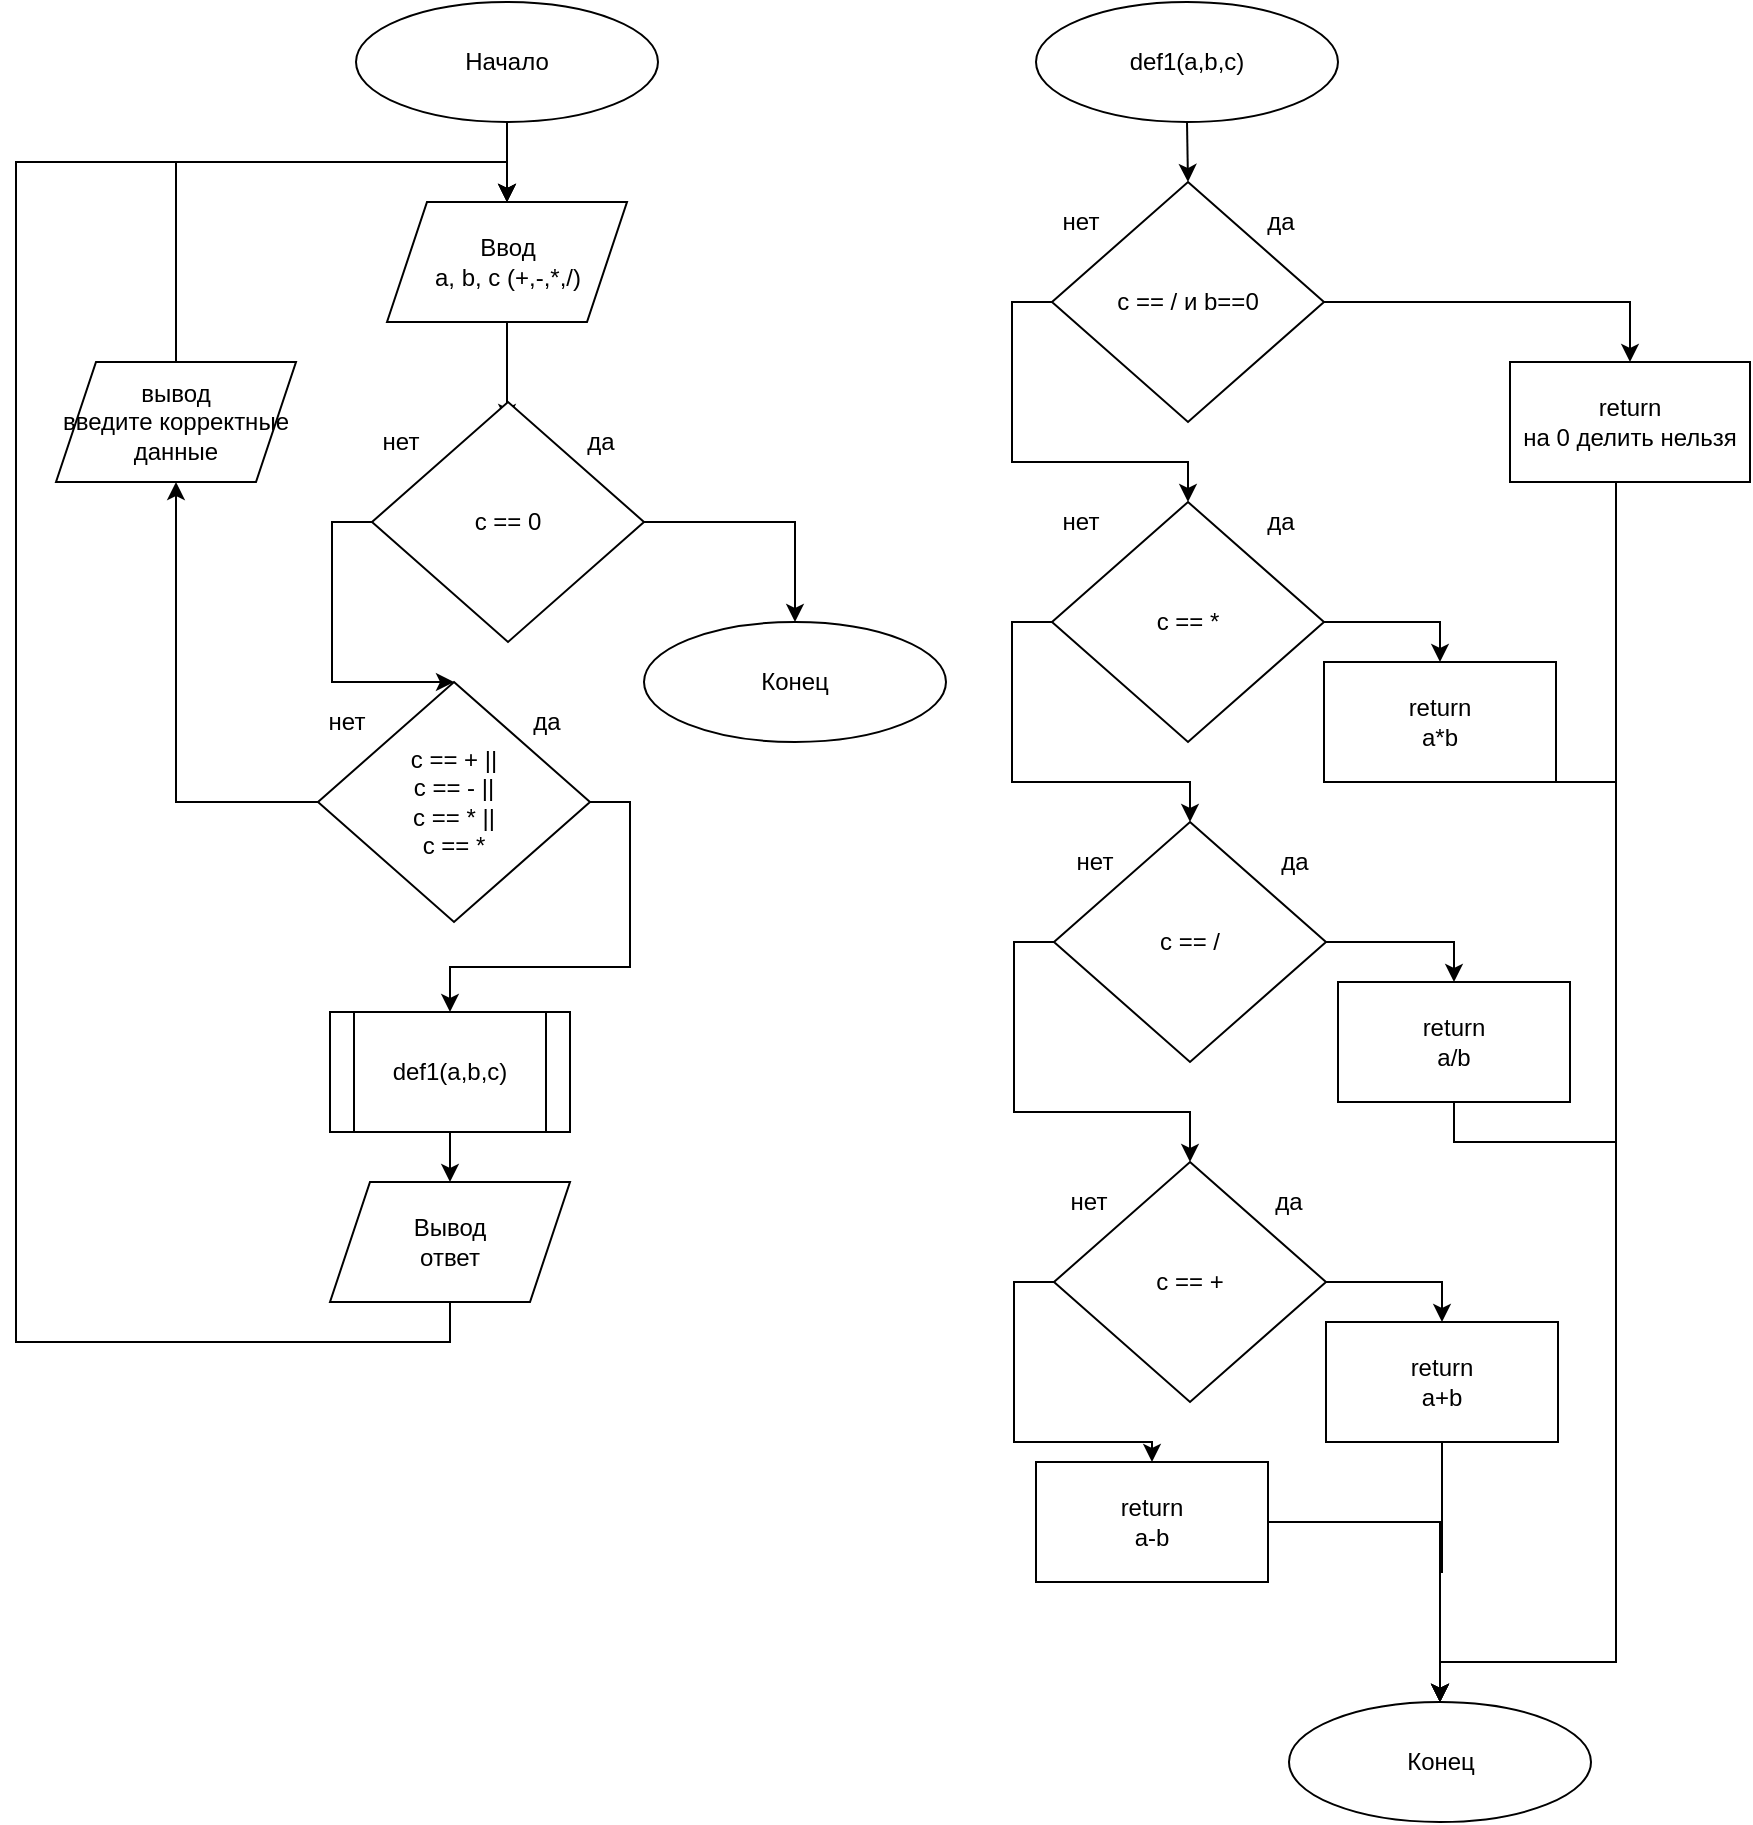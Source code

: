 <mxfile version="14.4.3" type="device" pages="4"><diagram id="Msk-ewKvwJ1M26huw1Bp" name="Страница 1"><mxGraphModel dx="2459" dy="829" grid="1" gridSize="10" guides="1" tooltips="1" connect="1" arrows="1" fold="1" page="1" pageScale="1" pageWidth="827" pageHeight="1169" math="0" shadow="0"><root><mxCell id="0"/><mxCell id="1" parent="0"/><mxCell id="_wd0zFvf5xP5_7jyqmlr-3" style="edgeStyle=orthogonalEdgeStyle;rounded=0;orthogonalLoop=1;jettySize=auto;html=1;exitX=0.5;exitY=1;exitDx=0;exitDy=0;" edge="1" parent="1" source="_wd0zFvf5xP5_7jyqmlr-1" target="_wd0zFvf5xP5_7jyqmlr-2"><mxGeometry relative="1" as="geometry"/></mxCell><mxCell id="_wd0zFvf5xP5_7jyqmlr-1" value="Начало" style="ellipse;whiteSpace=wrap;html=1;" vertex="1" parent="1"><mxGeometry x="130" y="20" width="151" height="60" as="geometry"/></mxCell><mxCell id="_wd0zFvf5xP5_7jyqmlr-5" style="edgeStyle=orthogonalEdgeStyle;rounded=0;orthogonalLoop=1;jettySize=auto;html=1;exitX=0.5;exitY=1;exitDx=0;exitDy=0;entryX=0.5;entryY=0;entryDx=0;entryDy=0;" edge="1" parent="1" source="_wd0zFvf5xP5_7jyqmlr-2"><mxGeometry relative="1" as="geometry"><mxPoint x="205.5" y="230" as="targetPoint"/></mxGeometry></mxCell><mxCell id="_wd0zFvf5xP5_7jyqmlr-2" value="Ввод&lt;br&gt;a, b, c (+,-,*,/)" style="shape=parallelogram;perimeter=parallelogramPerimeter;whiteSpace=wrap;html=1;fixedSize=1;" vertex="1" parent="1"><mxGeometry x="145.5" y="120" width="120" height="60" as="geometry"/></mxCell><mxCell id="_wd0zFvf5xP5_7jyqmlr-29" style="edgeStyle=orthogonalEdgeStyle;rounded=0;orthogonalLoop=1;jettySize=auto;html=1;exitX=0.5;exitY=1;exitDx=0;exitDy=0;entryX=0.5;entryY=0;entryDx=0;entryDy=0;" edge="1" parent="1" source="_wd0zFvf5xP5_7jyqmlr-4" target="_wd0zFvf5xP5_7jyqmlr-6"><mxGeometry relative="1" as="geometry"/></mxCell><mxCell id="_wd0zFvf5xP5_7jyqmlr-4" value="def1(a,b,c)" style="shape=process;whiteSpace=wrap;html=1;backgroundOutline=1;" vertex="1" parent="1"><mxGeometry x="117" y="525" width="120" height="60" as="geometry"/></mxCell><mxCell id="_wd0zFvf5xP5_7jyqmlr-30" style="edgeStyle=orthogonalEdgeStyle;rounded=0;orthogonalLoop=1;jettySize=auto;html=1;exitX=0.5;exitY=1;exitDx=0;exitDy=0;entryX=0.5;entryY=0;entryDx=0;entryDy=0;" edge="1" parent="1" source="_wd0zFvf5xP5_7jyqmlr-6" target="_wd0zFvf5xP5_7jyqmlr-2"><mxGeometry relative="1" as="geometry"><Array as="points"><mxPoint x="177" y="690"/><mxPoint x="-40" y="690"/><mxPoint x="-40" y="100"/><mxPoint x="206" y="100"/></Array></mxGeometry></mxCell><mxCell id="_wd0zFvf5xP5_7jyqmlr-6" value="Вывод&lt;br&gt;ответ" style="shape=parallelogram;perimeter=parallelogramPerimeter;whiteSpace=wrap;html=1;fixedSize=1;" vertex="1" parent="1"><mxGeometry x="117" y="610" width="120" height="60" as="geometry"/></mxCell><mxCell id="_wd0zFvf5xP5_7jyqmlr-8" value="Конец" style="ellipse;whiteSpace=wrap;html=1;" vertex="1" parent="1"><mxGeometry x="274" y="330" width="151" height="60" as="geometry"/></mxCell><mxCell id="_wd0zFvf5xP5_7jyqmlr-34" style="edgeStyle=orthogonalEdgeStyle;rounded=0;orthogonalLoop=1;jettySize=auto;html=1;exitX=0.5;exitY=1;exitDx=0;exitDy=0;entryX=0.5;entryY=0;entryDx=0;entryDy=0;" edge="1" parent="1" source="_wd0zFvf5xP5_7jyqmlr-10" target="_wd0zFvf5xP5_7jyqmlr-31"><mxGeometry relative="1" as="geometry"/></mxCell><mxCell id="_wd0zFvf5xP5_7jyqmlr-10" value="def1(a,b,c)" style="ellipse;whiteSpace=wrap;html=1;" vertex="1" parent="1"><mxGeometry x="470" y="20" width="151" height="60" as="geometry"/></mxCell><mxCell id="_wd0zFvf5xP5_7jyqmlr-13" style="edgeStyle=orthogonalEdgeStyle;rounded=0;orthogonalLoop=1;jettySize=auto;html=1;entryX=0.5;entryY=0;entryDx=0;entryDy=0;exitX=1;exitY=0.5;exitDx=0;exitDy=0;" edge="1" parent="1" source="_wd0zFvf5xP5_7jyqmlr-16" target="_wd0zFvf5xP5_7jyqmlr-8"><mxGeometry relative="1" as="geometry"><mxPoint x="220" y="400" as="sourcePoint"/></mxGeometry></mxCell><mxCell id="_wd0zFvf5xP5_7jyqmlr-22" style="edgeStyle=orthogonalEdgeStyle;rounded=0;orthogonalLoop=1;jettySize=auto;html=1;exitX=0;exitY=0.5;exitDx=0;exitDy=0;entryX=0.5;entryY=0;entryDx=0;entryDy=0;" edge="1" parent="1" source="_wd0zFvf5xP5_7jyqmlr-16" target="_wd0zFvf5xP5_7jyqmlr-19"><mxGeometry relative="1" as="geometry"/></mxCell><mxCell id="_wd0zFvf5xP5_7jyqmlr-16" value="с == 0" style="rhombus;whiteSpace=wrap;html=1;" vertex="1" parent="1"><mxGeometry x="138" y="220" width="136" height="120" as="geometry"/></mxCell><mxCell id="_wd0zFvf5xP5_7jyqmlr-17" value="да" style="text;html=1;align=center;verticalAlign=middle;resizable=0;points=[];autosize=1;" vertex="1" parent="1"><mxGeometry x="237" y="230" width="30" height="20" as="geometry"/></mxCell><mxCell id="_wd0zFvf5xP5_7jyqmlr-18" value="нет" style="text;html=1;align=center;verticalAlign=middle;resizable=0;points=[];autosize=1;" vertex="1" parent="1"><mxGeometry x="137" y="230" width="30" height="20" as="geometry"/></mxCell><mxCell id="_wd0zFvf5xP5_7jyqmlr-23" style="edgeStyle=orthogonalEdgeStyle;rounded=0;orthogonalLoop=1;jettySize=auto;html=1;exitX=1;exitY=0.5;exitDx=0;exitDy=0;entryX=0.5;entryY=0;entryDx=0;entryDy=0;" edge="1" parent="1" source="_wd0zFvf5xP5_7jyqmlr-19" target="_wd0zFvf5xP5_7jyqmlr-4"><mxGeometry relative="1" as="geometry"/></mxCell><mxCell id="_wd0zFvf5xP5_7jyqmlr-26" style="edgeStyle=orthogonalEdgeStyle;rounded=0;orthogonalLoop=1;jettySize=auto;html=1;entryX=0.5;entryY=1;entryDx=0;entryDy=0;" edge="1" parent="1" source="_wd0zFvf5xP5_7jyqmlr-19" target="_wd0zFvf5xP5_7jyqmlr-25"><mxGeometry relative="1" as="geometry"/></mxCell><mxCell id="_wd0zFvf5xP5_7jyqmlr-19" value="с == + ||&lt;br&gt;c == - ||&lt;br&gt;c == * ||&lt;br&gt;c == *" style="rhombus;whiteSpace=wrap;html=1;" vertex="1" parent="1"><mxGeometry x="111" y="360" width="136" height="120" as="geometry"/></mxCell><mxCell id="_wd0zFvf5xP5_7jyqmlr-20" value="да" style="text;html=1;align=center;verticalAlign=middle;resizable=0;points=[];autosize=1;" vertex="1" parent="1"><mxGeometry x="210" y="370" width="30" height="20" as="geometry"/></mxCell><mxCell id="_wd0zFvf5xP5_7jyqmlr-21" value="нет" style="text;html=1;align=center;verticalAlign=middle;resizable=0;points=[];autosize=1;" vertex="1" parent="1"><mxGeometry x="110" y="370" width="30" height="20" as="geometry"/></mxCell><mxCell id="_wd0zFvf5xP5_7jyqmlr-27" style="edgeStyle=orthogonalEdgeStyle;rounded=0;orthogonalLoop=1;jettySize=auto;html=1;exitX=0.5;exitY=0;exitDx=0;exitDy=0;entryX=0.5;entryY=0;entryDx=0;entryDy=0;" edge="1" parent="1" source="_wd0zFvf5xP5_7jyqmlr-25" target="_wd0zFvf5xP5_7jyqmlr-2"><mxGeometry relative="1" as="geometry"/></mxCell><mxCell id="_wd0zFvf5xP5_7jyqmlr-25" value="вывод&lt;br&gt;введите корректные данные" style="shape=parallelogram;perimeter=parallelogramPerimeter;whiteSpace=wrap;html=1;fixedSize=1;" vertex="1" parent="1"><mxGeometry x="-20" y="200" width="120" height="60" as="geometry"/></mxCell><mxCell id="_wd0zFvf5xP5_7jyqmlr-36" style="edgeStyle=orthogonalEdgeStyle;rounded=0;orthogonalLoop=1;jettySize=auto;html=1;exitX=1;exitY=0.5;exitDx=0;exitDy=0;entryX=0.5;entryY=0;entryDx=0;entryDy=0;" edge="1" parent="1" source="_wd0zFvf5xP5_7jyqmlr-31" target="_wd0zFvf5xP5_7jyqmlr-37"><mxGeometry relative="1" as="geometry"><mxPoint x="720" y="190" as="targetPoint"/></mxGeometry></mxCell><mxCell id="_wd0zFvf5xP5_7jyqmlr-39" style="edgeStyle=orthogonalEdgeStyle;rounded=0;orthogonalLoop=1;jettySize=auto;html=1;exitX=0;exitY=0.5;exitDx=0;exitDy=0;entryX=0.5;entryY=0;entryDx=0;entryDy=0;" edge="1" parent="1" source="_wd0zFvf5xP5_7jyqmlr-31" target="_wd0zFvf5xP5_7jyqmlr-43"><mxGeometry relative="1" as="geometry"><mxPoint x="545.5" y="260" as="targetPoint"/></mxGeometry></mxCell><mxCell id="_wd0zFvf5xP5_7jyqmlr-31" value="с == / и b==0" style="rhombus;whiteSpace=wrap;html=1;" vertex="1" parent="1"><mxGeometry x="478" y="110" width="136" height="120" as="geometry"/></mxCell><mxCell id="_wd0zFvf5xP5_7jyqmlr-32" value="да" style="text;html=1;align=center;verticalAlign=middle;resizable=0;points=[];autosize=1;" vertex="1" parent="1"><mxGeometry x="577" y="120" width="30" height="20" as="geometry"/></mxCell><mxCell id="_wd0zFvf5xP5_7jyqmlr-33" value="нет" style="text;html=1;align=center;verticalAlign=middle;resizable=0;points=[];autosize=1;" vertex="1" parent="1"><mxGeometry x="477" y="120" width="30" height="20" as="geometry"/></mxCell><mxCell id="_wd0zFvf5xP5_7jyqmlr-41" style="edgeStyle=orthogonalEdgeStyle;rounded=0;orthogonalLoop=1;jettySize=auto;html=1;exitX=0.5;exitY=1;exitDx=0;exitDy=0;" edge="1" parent="1" source="_wd0zFvf5xP5_7jyqmlr-37" target="_wd0zFvf5xP5_7jyqmlr-40"><mxGeometry relative="1" as="geometry"><Array as="points"><mxPoint x="760" y="260"/><mxPoint x="760" y="850"/><mxPoint x="672" y="850"/></Array></mxGeometry></mxCell><mxCell id="_wd0zFvf5xP5_7jyqmlr-37" value="return&lt;br&gt;на 0 делить нельзя" style="rounded=0;whiteSpace=wrap;html=1;" vertex="1" parent="1"><mxGeometry x="707" y="200" width="120" height="60" as="geometry"/></mxCell><mxCell id="_wd0zFvf5xP5_7jyqmlr-40" value="Конец" style="ellipse;whiteSpace=wrap;html=1;" vertex="1" parent="1"><mxGeometry x="596.5" y="870" width="151" height="60" as="geometry"/></mxCell><mxCell id="_wd0zFvf5xP5_7jyqmlr-47" style="edgeStyle=orthogonalEdgeStyle;rounded=0;orthogonalLoop=1;jettySize=auto;html=1;exitX=1;exitY=0.5;exitDx=0;exitDy=0;entryX=0.5;entryY=0;entryDx=0;entryDy=0;" edge="1" parent="1" source="_wd0zFvf5xP5_7jyqmlr-43" target="_wd0zFvf5xP5_7jyqmlr-46"><mxGeometry relative="1" as="geometry"/></mxCell><mxCell id="_wd0zFvf5xP5_7jyqmlr-59" style="edgeStyle=orthogonalEdgeStyle;rounded=0;orthogonalLoop=1;jettySize=auto;html=1;exitX=0;exitY=0.5;exitDx=0;exitDy=0;entryX=0.5;entryY=0;entryDx=0;entryDy=0;" edge="1" parent="1" source="_wd0zFvf5xP5_7jyqmlr-43" target="_wd0zFvf5xP5_7jyqmlr-50"><mxGeometry relative="1" as="geometry"/></mxCell><mxCell id="_wd0zFvf5xP5_7jyqmlr-43" value="с == *" style="rhombus;whiteSpace=wrap;html=1;" vertex="1" parent="1"><mxGeometry x="478" y="270" width="136" height="120" as="geometry"/></mxCell><mxCell id="_wd0zFvf5xP5_7jyqmlr-44" value="да" style="text;html=1;align=center;verticalAlign=middle;resizable=0;points=[];autosize=1;" vertex="1" parent="1"><mxGeometry x="577" y="270" width="30" height="20" as="geometry"/></mxCell><mxCell id="_wd0zFvf5xP5_7jyqmlr-45" value="нет" style="text;html=1;align=center;verticalAlign=middle;resizable=0;points=[];autosize=1;" vertex="1" parent="1"><mxGeometry x="477" y="270" width="30" height="20" as="geometry"/></mxCell><mxCell id="_wd0zFvf5xP5_7jyqmlr-65" style="edgeStyle=orthogonalEdgeStyle;rounded=0;orthogonalLoop=1;jettySize=auto;html=1;exitX=0.5;exitY=1;exitDx=0;exitDy=0;entryX=0.5;entryY=0;entryDx=0;entryDy=0;" edge="1" parent="1" source="_wd0zFvf5xP5_7jyqmlr-46" target="_wd0zFvf5xP5_7jyqmlr-40"><mxGeometry relative="1" as="geometry"><Array as="points"><mxPoint x="760" y="410"/><mxPoint x="760" y="850"/><mxPoint x="672" y="850"/></Array></mxGeometry></mxCell><mxCell id="_wd0zFvf5xP5_7jyqmlr-46" value="return&lt;br&gt;a*b" style="rounded=0;whiteSpace=wrap;html=1;" vertex="1" parent="1"><mxGeometry x="614" y="350" width="116" height="60" as="geometry"/></mxCell><mxCell id="_wd0zFvf5xP5_7jyqmlr-49" style="edgeStyle=orthogonalEdgeStyle;rounded=0;orthogonalLoop=1;jettySize=auto;html=1;exitX=1;exitY=0.5;exitDx=0;exitDy=0;entryX=0.5;entryY=0;entryDx=0;entryDy=0;" edge="1" parent="1" source="_wd0zFvf5xP5_7jyqmlr-50" target="_wd0zFvf5xP5_7jyqmlr-53"><mxGeometry relative="1" as="geometry"/></mxCell><mxCell id="_wd0zFvf5xP5_7jyqmlr-66" style="edgeStyle=orthogonalEdgeStyle;rounded=0;orthogonalLoop=1;jettySize=auto;html=1;exitX=0;exitY=0.5;exitDx=0;exitDy=0;entryX=0.5;entryY=0;entryDx=0;entryDy=0;" edge="1" parent="1" source="_wd0zFvf5xP5_7jyqmlr-50" target="_wd0zFvf5xP5_7jyqmlr-55"><mxGeometry relative="1" as="geometry"/></mxCell><mxCell id="_wd0zFvf5xP5_7jyqmlr-50" value="с == /" style="rhombus;whiteSpace=wrap;html=1;" vertex="1" parent="1"><mxGeometry x="479" y="430" width="136" height="120" as="geometry"/></mxCell><mxCell id="_wd0zFvf5xP5_7jyqmlr-51" value="да" style="text;html=1;align=center;verticalAlign=middle;resizable=0;points=[];autosize=1;" vertex="1" parent="1"><mxGeometry x="584" y="440" width="30" height="20" as="geometry"/></mxCell><mxCell id="_wd0zFvf5xP5_7jyqmlr-52" value="нет" style="text;html=1;align=center;verticalAlign=middle;resizable=0;points=[];autosize=1;" vertex="1" parent="1"><mxGeometry x="484" y="440" width="30" height="20" as="geometry"/></mxCell><mxCell id="_wd0zFvf5xP5_7jyqmlr-64" style="edgeStyle=orthogonalEdgeStyle;rounded=0;orthogonalLoop=1;jettySize=auto;html=1;exitX=0.5;exitY=1;exitDx=0;exitDy=0;entryX=0.5;entryY=0;entryDx=0;entryDy=0;" edge="1" parent="1" source="_wd0zFvf5xP5_7jyqmlr-53" target="_wd0zFvf5xP5_7jyqmlr-40"><mxGeometry relative="1" as="geometry"><Array as="points"><mxPoint x="679" y="590"/><mxPoint x="760" y="590"/><mxPoint x="760" y="850"/><mxPoint x="672" y="850"/></Array></mxGeometry></mxCell><mxCell id="_wd0zFvf5xP5_7jyqmlr-53" value="return&lt;br&gt;a/b" style="rounded=0;whiteSpace=wrap;html=1;" vertex="1" parent="1"><mxGeometry x="621" y="510" width="116" height="60" as="geometry"/></mxCell><mxCell id="_wd0zFvf5xP5_7jyqmlr-54" style="edgeStyle=orthogonalEdgeStyle;rounded=0;orthogonalLoop=1;jettySize=auto;html=1;exitX=1;exitY=0.5;exitDx=0;exitDy=0;entryX=0.5;entryY=0;entryDx=0;entryDy=0;" edge="1" parent="1" source="_wd0zFvf5xP5_7jyqmlr-55" target="_wd0zFvf5xP5_7jyqmlr-58"><mxGeometry relative="1" as="geometry"/></mxCell><mxCell id="_wd0zFvf5xP5_7jyqmlr-60" style="edgeStyle=orthogonalEdgeStyle;rounded=0;orthogonalLoop=1;jettySize=auto;html=1;exitX=0;exitY=0.5;exitDx=0;exitDy=0;entryX=0.5;entryY=0;entryDx=0;entryDy=0;" edge="1" parent="1" source="_wd0zFvf5xP5_7jyqmlr-55" target="_wd0zFvf5xP5_7jyqmlr-61"><mxGeometry relative="1" as="geometry"><mxPoint x="550" y="730" as="targetPoint"/></mxGeometry></mxCell><mxCell id="_wd0zFvf5xP5_7jyqmlr-55" value="с == +" style="rhombus;whiteSpace=wrap;html=1;" vertex="1" parent="1"><mxGeometry x="479" y="600" width="136" height="120" as="geometry"/></mxCell><mxCell id="_wd0zFvf5xP5_7jyqmlr-56" value="да" style="text;html=1;align=center;verticalAlign=middle;resizable=0;points=[];autosize=1;" vertex="1" parent="1"><mxGeometry x="581" y="610" width="30" height="20" as="geometry"/></mxCell><mxCell id="_wd0zFvf5xP5_7jyqmlr-57" value="нет" style="text;html=1;align=center;verticalAlign=middle;resizable=0;points=[];autosize=1;" vertex="1" parent="1"><mxGeometry x="481" y="610" width="30" height="20" as="geometry"/></mxCell><mxCell id="_wd0zFvf5xP5_7jyqmlr-63" style="edgeStyle=orthogonalEdgeStyle;rounded=0;orthogonalLoop=1;jettySize=auto;html=1;exitX=0.5;exitY=1;exitDx=0;exitDy=0;entryX=0.5;entryY=0;entryDx=0;entryDy=0;" edge="1" parent="1" source="_wd0zFvf5xP5_7jyqmlr-58" target="_wd0zFvf5xP5_7jyqmlr-40"><mxGeometry relative="1" as="geometry"/></mxCell><mxCell id="_wd0zFvf5xP5_7jyqmlr-58" value="return&lt;br&gt;a+b" style="rounded=0;whiteSpace=wrap;html=1;" vertex="1" parent="1"><mxGeometry x="615" y="680" width="116" height="60" as="geometry"/></mxCell><mxCell id="_wd0zFvf5xP5_7jyqmlr-62" style="edgeStyle=orthogonalEdgeStyle;rounded=0;orthogonalLoop=1;jettySize=auto;html=1;" edge="1" parent="1" source="_wd0zFvf5xP5_7jyqmlr-61" target="_wd0zFvf5xP5_7jyqmlr-40"><mxGeometry relative="1" as="geometry"/></mxCell><mxCell id="_wd0zFvf5xP5_7jyqmlr-61" value="return&lt;br&gt;a-b" style="rounded=0;whiteSpace=wrap;html=1;" vertex="1" parent="1"><mxGeometry x="470" y="750" width="116" height="60" as="geometry"/></mxCell></root></mxGraphModel></diagram><diagram id="Oi_BeowH6nhUNuAMXLq2" name="Страница 2"><mxGraphModel dx="1387" dy="762" grid="1" gridSize="10" guides="1" tooltips="1" connect="1" arrows="1" fold="1" page="1" pageScale="1" pageWidth="827" pageHeight="1169" math="0" shadow="0"><root><mxCell id="4KoZZ7G1xUF2vjDYLpBq-0"/><mxCell id="4KoZZ7G1xUF2vjDYLpBq-1" parent="4KoZZ7G1xUF2vjDYLpBq-0"/><mxCell id="4KoZZ7G1xUF2vjDYLpBq-4" style="edgeStyle=orthogonalEdgeStyle;rounded=0;orthogonalLoop=1;jettySize=auto;html=1;exitX=0.5;exitY=1;exitDx=0;exitDy=0;entryX=0.5;entryY=0;entryDx=0;entryDy=0;" edge="1" parent="4KoZZ7G1xUF2vjDYLpBq-1" source="4KoZZ7G1xUF2vjDYLpBq-2" target="4KoZZ7G1xUF2vjDYLpBq-3"><mxGeometry relative="1" as="geometry"/></mxCell><mxCell id="4KoZZ7G1xUF2vjDYLpBq-2" value="Начало" style="ellipse;whiteSpace=wrap;html=1;" vertex="1" parent="4KoZZ7G1xUF2vjDYLpBq-1"><mxGeometry x="60" width="151" height="60" as="geometry"/></mxCell><mxCell id="4KoZZ7G1xUF2vjDYLpBq-6" style="edgeStyle=orthogonalEdgeStyle;rounded=0;orthogonalLoop=1;jettySize=auto;html=1;exitX=0.5;exitY=1;exitDx=0;exitDy=0;entryX=0.5;entryY=0;entryDx=0;entryDy=0;" edge="1" parent="4KoZZ7G1xUF2vjDYLpBq-1" source="4KoZZ7G1xUF2vjDYLpBq-3" target="4KoZZ7G1xUF2vjDYLpBq-5"><mxGeometry relative="1" as="geometry"/></mxCell><mxCell id="4KoZZ7G1xUF2vjDYLpBq-3" value="Ввод&lt;br&gt;a" style="shape=parallelogram;perimeter=parallelogramPerimeter;whiteSpace=wrap;html=1;fixedSize=1;" vertex="1" parent="4KoZZ7G1xUF2vjDYLpBq-1"><mxGeometry x="76" y="90" width="120" height="60" as="geometry"/></mxCell><mxCell id="4KoZZ7G1xUF2vjDYLpBq-8" style="edgeStyle=orthogonalEdgeStyle;rounded=0;orthogonalLoop=1;jettySize=auto;html=1;exitX=0.5;exitY=1;exitDx=0;exitDy=0;entryX=0.5;entryY=0;entryDx=0;entryDy=0;" edge="1" parent="4KoZZ7G1xUF2vjDYLpBq-1" source="4KoZZ7G1xUF2vjDYLpBq-5" target="4KoZZ7G1xUF2vjDYLpBq-7"><mxGeometry relative="1" as="geometry"/></mxCell><mxCell id="4KoZZ7G1xUF2vjDYLpBq-5" value="chet_nechet(a)" style="shape=process;whiteSpace=wrap;html=1;backgroundOutline=1;" vertex="1" parent="4KoZZ7G1xUF2vjDYLpBq-1"><mxGeometry x="76" y="190" width="120" height="60" as="geometry"/></mxCell><mxCell id="4KoZZ7G1xUF2vjDYLpBq-10" style="edgeStyle=orthogonalEdgeStyle;rounded=0;orthogonalLoop=1;jettySize=auto;html=1;exitX=0.5;exitY=1;exitDx=0;exitDy=0;entryX=0.5;entryY=0;entryDx=0;entryDy=0;" edge="1" parent="4KoZZ7G1xUF2vjDYLpBq-1" source="4KoZZ7G1xUF2vjDYLpBq-7" target="4KoZZ7G1xUF2vjDYLpBq-9"><mxGeometry relative="1" as="geometry"/></mxCell><mxCell id="4KoZZ7G1xUF2vjDYLpBq-7" value="Вывод&lt;br&gt;Результат" style="shape=parallelogram;perimeter=parallelogramPerimeter;whiteSpace=wrap;html=1;fixedSize=1;" vertex="1" parent="4KoZZ7G1xUF2vjDYLpBq-1"><mxGeometry x="76" y="280" width="120" height="60" as="geometry"/></mxCell><mxCell id="4KoZZ7G1xUF2vjDYLpBq-9" value="Конец" style="ellipse;whiteSpace=wrap;html=1;" vertex="1" parent="4KoZZ7G1xUF2vjDYLpBq-1"><mxGeometry x="60.5" y="390" width="151" height="60" as="geometry"/></mxCell><mxCell id="4KoZZ7G1xUF2vjDYLpBq-19" style="edgeStyle=orthogonalEdgeStyle;rounded=0;orthogonalLoop=1;jettySize=auto;html=1;exitX=0.5;exitY=1;exitDx=0;exitDy=0;entryX=0.5;entryY=0;entryDx=0;entryDy=0;" edge="1" parent="4KoZZ7G1xUF2vjDYLpBq-1" source="4KoZZ7G1xUF2vjDYLpBq-11" target="4KoZZ7G1xUF2vjDYLpBq-18"><mxGeometry relative="1" as="geometry"/></mxCell><mxCell id="4KoZZ7G1xUF2vjDYLpBq-11" value="chet_nechet(a)" style="ellipse;whiteSpace=wrap;html=1;" vertex="1" parent="4KoZZ7G1xUF2vjDYLpBq-1"><mxGeometry x="414" width="151" height="60" as="geometry"/></mxCell><mxCell id="4KoZZ7G1xUF2vjDYLpBq-22" style="edgeStyle=orthogonalEdgeStyle;rounded=0;orthogonalLoop=1;jettySize=auto;html=1;exitX=0;exitY=0.5;exitDx=0;exitDy=0;entryX=0.5;entryY=0;entryDx=0;entryDy=0;" edge="1" parent="4KoZZ7G1xUF2vjDYLpBq-1" source="4KoZZ7G1xUF2vjDYLpBq-13" target="4KoZZ7G1xUF2vjDYLpBq-21"><mxGeometry relative="1" as="geometry"/></mxCell><mxCell id="4KoZZ7G1xUF2vjDYLpBq-28" style="edgeStyle=orthogonalEdgeStyle;rounded=0;orthogonalLoop=1;jettySize=auto;html=1;exitX=1;exitY=0.5;exitDx=0;exitDy=0;entryX=0.5;entryY=0;entryDx=0;entryDy=0;" edge="1" parent="4KoZZ7G1xUF2vjDYLpBq-1" source="4KoZZ7G1xUF2vjDYLpBq-13" target="4KoZZ7G1xUF2vjDYLpBq-25"><mxGeometry relative="1" as="geometry"/></mxCell><mxCell id="4KoZZ7G1xUF2vjDYLpBq-13" value="a&amp;gt;0" style="rhombus;whiteSpace=wrap;html=1;" vertex="1" parent="4KoZZ7G1xUF2vjDYLpBq-1"><mxGeometry x="422" y="190" width="136" height="120" as="geometry"/></mxCell><mxCell id="4KoZZ7G1xUF2vjDYLpBq-14" value="да" style="text;html=1;align=center;verticalAlign=middle;resizable=0;points=[];autosize=1;" vertex="1" parent="4KoZZ7G1xUF2vjDYLpBq-1"><mxGeometry x="521" y="200" width="30" height="20" as="geometry"/></mxCell><mxCell id="4KoZZ7G1xUF2vjDYLpBq-15" value="нет" style="text;html=1;align=center;verticalAlign=middle;resizable=0;points=[];autosize=1;" vertex="1" parent="4KoZZ7G1xUF2vjDYLpBq-1"><mxGeometry x="421" y="200" width="30" height="20" as="geometry"/></mxCell><mxCell id="4KoZZ7G1xUF2vjDYLpBq-20" style="edgeStyle=orthogonalEdgeStyle;rounded=0;orthogonalLoop=1;jettySize=auto;html=1;exitX=0.5;exitY=1;exitDx=0;exitDy=0;entryX=0.5;entryY=0;entryDx=0;entryDy=0;" edge="1" parent="4KoZZ7G1xUF2vjDYLpBq-1" source="4KoZZ7G1xUF2vjDYLpBq-18" target="4KoZZ7G1xUF2vjDYLpBq-13"><mxGeometry relative="1" as="geometry"/></mxCell><mxCell id="4KoZZ7G1xUF2vjDYLpBq-18" value="chet = 0&lt;br&gt;nechet = 0" style="rounded=0;whiteSpace=wrap;html=1;" vertex="1" parent="4KoZZ7G1xUF2vjDYLpBq-1"><mxGeometry x="429.5" y="90" width="120" height="60" as="geometry"/></mxCell><mxCell id="4KoZZ7G1xUF2vjDYLpBq-21" value="return&lt;br&gt;Четных = chet&lt;br&gt;Нечетных = nechet" style="rounded=0;whiteSpace=wrap;html=1;" vertex="1" parent="4KoZZ7G1xUF2vjDYLpBq-1"><mxGeometry x="301" y="280" width="120" height="60" as="geometry"/></mxCell><mxCell id="4KoZZ7G1xUF2vjDYLpBq-30" style="edgeStyle=orthogonalEdgeStyle;rounded=0;orthogonalLoop=1;jettySize=auto;html=1;exitX=1;exitY=0.5;exitDx=0;exitDy=0;entryX=0.5;entryY=0;entryDx=0;entryDy=0;" edge="1" parent="4KoZZ7G1xUF2vjDYLpBq-1" source="4KoZZ7G1xUF2vjDYLpBq-25" target="4KoZZ7G1xUF2vjDYLpBq-29"><mxGeometry relative="1" as="geometry"/></mxCell><mxCell id="4KoZZ7G1xUF2vjDYLpBq-32" style="edgeStyle=orthogonalEdgeStyle;rounded=0;orthogonalLoop=1;jettySize=auto;html=1;exitX=0;exitY=0.5;exitDx=0;exitDy=0;entryX=0.5;entryY=0;entryDx=0;entryDy=0;" edge="1" parent="4KoZZ7G1xUF2vjDYLpBq-1" source="4KoZZ7G1xUF2vjDYLpBq-25" target="4KoZZ7G1xUF2vjDYLpBq-31"><mxGeometry relative="1" as="geometry"/></mxCell><mxCell id="4KoZZ7G1xUF2vjDYLpBq-25" value="(a % 10) % 2 = 0" style="rhombus;whiteSpace=wrap;html=1;" vertex="1" parent="4KoZZ7G1xUF2vjDYLpBq-1"><mxGeometry x="571" y="280" width="136" height="120" as="geometry"/></mxCell><mxCell id="4KoZZ7G1xUF2vjDYLpBq-26" value="да" style="text;html=1;align=center;verticalAlign=middle;resizable=0;points=[];autosize=1;" vertex="1" parent="4KoZZ7G1xUF2vjDYLpBq-1"><mxGeometry x="670" y="290" width="30" height="20" as="geometry"/></mxCell><mxCell id="4KoZZ7G1xUF2vjDYLpBq-27" value="нет" style="text;html=1;align=center;verticalAlign=middle;resizable=0;points=[];autosize=1;" vertex="1" parent="4KoZZ7G1xUF2vjDYLpBq-1"><mxGeometry x="570" y="290" width="30" height="20" as="geometry"/></mxCell><mxCell id="4KoZZ7G1xUF2vjDYLpBq-33" style="edgeStyle=orthogonalEdgeStyle;rounded=0;orthogonalLoop=1;jettySize=auto;html=1;exitX=0.5;exitY=1;exitDx=0;exitDy=0;entryX=0.5;entryY=0;entryDx=0;entryDy=0;" edge="1" parent="4KoZZ7G1xUF2vjDYLpBq-1" source="4KoZZ7G1xUF2vjDYLpBq-29" target="4KoZZ7G1xUF2vjDYLpBq-13"><mxGeometry relative="1" as="geometry"><Array as="points"><mxPoint x="730" y="460"/><mxPoint x="810" y="460"/><mxPoint x="810" y="170"/><mxPoint x="490" y="170"/></Array></mxGeometry></mxCell><mxCell id="4KoZZ7G1xUF2vjDYLpBq-29" value="chet++" style="rounded=0;whiteSpace=wrap;html=1;" vertex="1" parent="4KoZZ7G1xUF2vjDYLpBq-1"><mxGeometry x="670" y="380" width="120" height="60" as="geometry"/></mxCell><mxCell id="4KoZZ7G1xUF2vjDYLpBq-34" style="edgeStyle=orthogonalEdgeStyle;rounded=0;orthogonalLoop=1;jettySize=auto;html=1;exitX=0.5;exitY=1;exitDx=0;exitDy=0;entryX=0.5;entryY=0;entryDx=0;entryDy=0;" edge="1" parent="4KoZZ7G1xUF2vjDYLpBq-1" source="4KoZZ7G1xUF2vjDYLpBq-31" target="4KoZZ7G1xUF2vjDYLpBq-13"><mxGeometry relative="1" as="geometry"><Array as="points"><mxPoint x="536" y="460"/><mxPoint x="810" y="460"/><mxPoint x="810" y="170"/><mxPoint x="490" y="170"/></Array></mxGeometry></mxCell><mxCell id="4KoZZ7G1xUF2vjDYLpBq-31" value="nechet++" style="rounded=0;whiteSpace=wrap;html=1;" vertex="1" parent="4KoZZ7G1xUF2vjDYLpBq-1"><mxGeometry x="476" y="380" width="120" height="60" as="geometry"/></mxCell></root></mxGraphModel></diagram><diagram id="7Ll0cm2J6j_8vBBVAKG8" name="Страница 3"><mxGraphModel dx="1387" dy="705" grid="1" gridSize="10" guides="1" tooltips="1" connect="1" arrows="1" fold="1" page="1" pageScale="1" pageWidth="827" pageHeight="1169" math="0" shadow="0"><root><mxCell id="Cfqyb8L0juNubmyp0YiO-0"/><mxCell id="Cfqyb8L0juNubmyp0YiO-1" parent="Cfqyb8L0juNubmyp0YiO-0"/><mxCell id="Cfqyb8L0juNubmyp0YiO-6" style="edgeStyle=orthogonalEdgeStyle;rounded=0;orthogonalLoop=1;jettySize=auto;html=1;exitX=0.5;exitY=1;exitDx=0;exitDy=0;entryX=0.5;entryY=0;entryDx=0;entryDy=0;" edge="1" parent="Cfqyb8L0juNubmyp0YiO-1" source="Cfqyb8L0juNubmyp0YiO-2" target="Cfqyb8L0juNubmyp0YiO-4"><mxGeometry relative="1" as="geometry"/></mxCell><mxCell id="Cfqyb8L0juNubmyp0YiO-2" value="Начало" style="ellipse;whiteSpace=wrap;html=1;" vertex="1" parent="Cfqyb8L0juNubmyp0YiO-1"><mxGeometry width="151" height="60" as="geometry"/></mxCell><mxCell id="Cfqyb8L0juNubmyp0YiO-3" value="Конец" style="ellipse;whiteSpace=wrap;html=1;" vertex="1" parent="Cfqyb8L0juNubmyp0YiO-1"><mxGeometry y="320" width="151" height="60" as="geometry"/></mxCell><mxCell id="Cfqyb8L0juNubmyp0YiO-7" style="edgeStyle=orthogonalEdgeStyle;rounded=0;orthogonalLoop=1;jettySize=auto;html=1;exitX=0.5;exitY=1;exitDx=0;exitDy=0;entryX=0.5;entryY=0;entryDx=0;entryDy=0;" edge="1" parent="Cfqyb8L0juNubmyp0YiO-1" source="Cfqyb8L0juNubmyp0YiO-4" target="Cfqyb8L0juNubmyp0YiO-5"><mxGeometry relative="1" as="geometry"/></mxCell><mxCell id="Cfqyb8L0juNubmyp0YiO-4" value="revers(a)" style="shape=process;whiteSpace=wrap;html=1;backgroundOutline=1;" vertex="1" parent="Cfqyb8L0juNubmyp0YiO-1"><mxGeometry x="15.5" y="100" width="120" height="60" as="geometry"/></mxCell><mxCell id="Cfqyb8L0juNubmyp0YiO-8" style="edgeStyle=orthogonalEdgeStyle;rounded=0;orthogonalLoop=1;jettySize=auto;html=1;exitX=0.5;exitY=1;exitDx=0;exitDy=0;entryX=0.5;entryY=0;entryDx=0;entryDy=0;" edge="1" parent="Cfqyb8L0juNubmyp0YiO-1" source="Cfqyb8L0juNubmyp0YiO-5" target="Cfqyb8L0juNubmyp0YiO-3"><mxGeometry relative="1" as="geometry"/></mxCell><mxCell id="Cfqyb8L0juNubmyp0YiO-5" value="Вывод&lt;br&gt;результат" style="shape=parallelogram;perimeter=parallelogramPerimeter;whiteSpace=wrap;html=1;fixedSize=1;" vertex="1" parent="Cfqyb8L0juNubmyp0YiO-1"><mxGeometry x="15.5" y="210" width="120" height="60" as="geometry"/></mxCell><mxCell id="CedEv3a2hhz7B-uYi0p8-17" style="edgeStyle=orthogonalEdgeStyle;rounded=0;orthogonalLoop=1;jettySize=auto;html=1;exitX=0.5;exitY=1;exitDx=0;exitDy=0;entryX=0.5;entryY=0;entryDx=0;entryDy=0;" edge="1" parent="Cfqyb8L0juNubmyp0YiO-1" source="Cfqyb8L0juNubmyp0YiO-9" target="CedEv3a2hhz7B-uYi0p8-6"><mxGeometry relative="1" as="geometry"/></mxCell><mxCell id="Cfqyb8L0juNubmyp0YiO-9" value="revers(a)" style="ellipse;whiteSpace=wrap;html=1;" vertex="1" parent="Cfqyb8L0juNubmyp0YiO-1"><mxGeometry x="352.5" width="151" height="60" as="geometry"/></mxCell><mxCell id="CedEv3a2hhz7B-uYi0p8-0" style="edgeStyle=orthogonalEdgeStyle;rounded=0;orthogonalLoop=1;jettySize=auto;html=1;exitX=0;exitY=0.5;exitDx=0;exitDy=0;entryX=0.5;entryY=0;entryDx=0;entryDy=0;" edge="1" parent="Cfqyb8L0juNubmyp0YiO-1" source="CedEv3a2hhz7B-uYi0p8-2" target="CedEv3a2hhz7B-uYi0p8-7"><mxGeometry relative="1" as="geometry"/></mxCell><mxCell id="CedEv3a2hhz7B-uYi0p8-19" style="edgeStyle=orthogonalEdgeStyle;rounded=0;orthogonalLoop=1;jettySize=auto;html=1;exitX=1;exitY=0.5;exitDx=0;exitDy=0;entryX=0.5;entryY=0;entryDx=0;entryDy=0;" edge="1" parent="Cfqyb8L0juNubmyp0YiO-1" source="CedEv3a2hhz7B-uYi0p8-2" target="CedEv3a2hhz7B-uYi0p8-18"><mxGeometry relative="1" as="geometry"/></mxCell><mxCell id="CedEv3a2hhz7B-uYi0p8-2" value="a&amp;gt;0" style="rhombus;whiteSpace=wrap;html=1;" vertex="1" parent="Cfqyb8L0juNubmyp0YiO-1"><mxGeometry x="360" y="200" width="136" height="120" as="geometry"/></mxCell><mxCell id="CedEv3a2hhz7B-uYi0p8-3" value="да" style="text;html=1;align=center;verticalAlign=middle;resizable=0;points=[];autosize=1;" vertex="1" parent="Cfqyb8L0juNubmyp0YiO-1"><mxGeometry x="460" y="210" width="30" height="20" as="geometry"/></mxCell><mxCell id="CedEv3a2hhz7B-uYi0p8-4" value="нет" style="text;html=1;align=center;verticalAlign=middle;resizable=0;points=[];autosize=1;" vertex="1" parent="Cfqyb8L0juNubmyp0YiO-1"><mxGeometry x="360" y="210" width="30" height="20" as="geometry"/></mxCell><mxCell id="CedEv3a2hhz7B-uYi0p8-5" style="edgeStyle=orthogonalEdgeStyle;rounded=0;orthogonalLoop=1;jettySize=auto;html=1;exitX=0.5;exitY=1;exitDx=0;exitDy=0;entryX=0.5;entryY=0;entryDx=0;entryDy=0;" edge="1" parent="Cfqyb8L0juNubmyp0YiO-1" source="CedEv3a2hhz7B-uYi0p8-6" target="CedEv3a2hhz7B-uYi0p8-2"><mxGeometry relative="1" as="geometry"/></mxCell><mxCell id="CedEv3a2hhz7B-uYi0p8-6" value="rev = 0" style="rounded=0;whiteSpace=wrap;html=1;" vertex="1" parent="Cfqyb8L0juNubmyp0YiO-1"><mxGeometry x="368" y="100" width="120" height="60" as="geometry"/></mxCell><mxCell id="CedEv3a2hhz7B-uYi0p8-7" value="return&lt;br&gt;rev" style="rounded=0;whiteSpace=wrap;html=1;" vertex="1" parent="Cfqyb8L0juNubmyp0YiO-1"><mxGeometry x="240" y="290" width="120" height="60" as="geometry"/></mxCell><mxCell id="mKBrYrUqblomLnkdxGqW-1" style="edgeStyle=orthogonalEdgeStyle;rounded=0;orthogonalLoop=1;jettySize=auto;html=1;exitX=0.5;exitY=1;exitDx=0;exitDy=0;entryX=0.5;entryY=0;entryDx=0;entryDy=0;" edge="1" parent="Cfqyb8L0juNubmyp0YiO-1" source="CedEv3a2hhz7B-uYi0p8-18" target="mKBrYrUqblomLnkdxGqW-0"><mxGeometry relative="1" as="geometry"/></mxCell><mxCell id="CedEv3a2hhz7B-uYi0p8-18" value="rev = rev + str(a%10)" style="rounded=0;whiteSpace=wrap;html=1;" vertex="1" parent="Cfqyb8L0juNubmyp0YiO-1"><mxGeometry x="520" y="290" width="120" height="60" as="geometry"/></mxCell><mxCell id="mKBrYrUqblomLnkdxGqW-2" style="edgeStyle=orthogonalEdgeStyle;rounded=0;orthogonalLoop=1;jettySize=auto;html=1;exitX=0.5;exitY=1;exitDx=0;exitDy=0;entryX=0.5;entryY=0;entryDx=0;entryDy=0;" edge="1" parent="Cfqyb8L0juNubmyp0YiO-1" source="mKBrYrUqblomLnkdxGqW-0" target="CedEv3a2hhz7B-uYi0p8-2"><mxGeometry relative="1" as="geometry"><Array as="points"><mxPoint x="580" y="470"/><mxPoint x="680" y="470"/><mxPoint x="680" y="180"/><mxPoint x="428" y="180"/></Array></mxGeometry></mxCell><mxCell id="mKBrYrUqblomLnkdxGqW-0" value="a //= 10" style="rounded=0;whiteSpace=wrap;html=1;" vertex="1" parent="Cfqyb8L0juNubmyp0YiO-1"><mxGeometry x="520" y="390" width="120" height="60" as="geometry"/></mxCell></root></mxGraphModel></diagram><diagram id="H6ttptFh-rKH3yB4psJ0" name="Страница 4"><mxGraphModel dx="1387" dy="705" grid="1" gridSize="10" guides="1" tooltips="1" connect="1" arrows="1" fold="1" page="1" pageScale="1" pageWidth="827" pageHeight="1169" math="0" shadow="0"><root><mxCell id="r_ZhJC0NFKEw4zGMW0WX-0"/><mxCell id="r_ZhJC0NFKEw4zGMW0WX-1" parent="r_ZhJC0NFKEw4zGMW0WX-0"/><mxCell id="r_ZhJC0NFKEw4zGMW0WX-18" style="edgeStyle=orthogonalEdgeStyle;rounded=0;orthogonalLoop=1;jettySize=auto;html=1;exitX=0.5;exitY=1;exitDx=0;exitDy=0;entryX=0.5;entryY=0;entryDx=0;entryDy=0;" edge="1" parent="r_ZhJC0NFKEw4zGMW0WX-1" source="r_ZhJC0NFKEw4zGMW0WX-2" target="r_ZhJC0NFKEw4zGMW0WX-17"><mxGeometry relative="1" as="geometry"/></mxCell><mxCell id="r_ZhJC0NFKEw4zGMW0WX-2" value="Начало" style="ellipse;whiteSpace=wrap;html=1;" vertex="1" parent="r_ZhJC0NFKEw4zGMW0WX-1"><mxGeometry x="60" width="151" height="60" as="geometry"/></mxCell><mxCell id="r_ZhJC0NFKEw4zGMW0WX-8" style="edgeStyle=orthogonalEdgeStyle;rounded=0;orthogonalLoop=1;jettySize=auto;html=1;exitX=0.5;exitY=1;exitDx=0;exitDy=0;entryX=0.5;entryY=0;entryDx=0;entryDy=0;" edge="1" parent="r_ZhJC0NFKEw4zGMW0WX-1" source="r_ZhJC0NFKEw4zGMW0WX-3" target="r_ZhJC0NFKEw4zGMW0WX-4"><mxGeometry relative="1" as="geometry"/></mxCell><mxCell id="r_ZhJC0NFKEw4zGMW0WX-3" value="sum(n)" style="shape=process;whiteSpace=wrap;html=1;backgroundOutline=1;" vertex="1" parent="r_ZhJC0NFKEw4zGMW0WX-1"><mxGeometry x="75.5" y="170" width="120" height="60" as="geometry"/></mxCell><mxCell id="r_ZhJC0NFKEw4zGMW0WX-6" style="edgeStyle=orthogonalEdgeStyle;rounded=0;orthogonalLoop=1;jettySize=auto;html=1;exitX=0.5;exitY=1;exitDx=0;exitDy=0;entryX=0.5;entryY=0;entryDx=0;entryDy=0;" edge="1" parent="r_ZhJC0NFKEw4zGMW0WX-1" source="r_ZhJC0NFKEw4zGMW0WX-4" target="r_ZhJC0NFKEw4zGMW0WX-5"><mxGeometry relative="1" as="geometry"/></mxCell><mxCell id="r_ZhJC0NFKEw4zGMW0WX-4" value="Вывод&lt;br&gt;результат" style="shape=parallelogram;perimeter=parallelogramPerimeter;whiteSpace=wrap;html=1;fixedSize=1;" vertex="1" parent="r_ZhJC0NFKEw4zGMW0WX-1"><mxGeometry x="75.5" y="280" width="120" height="60" as="geometry"/></mxCell><mxCell id="r_ZhJC0NFKEw4zGMW0WX-5" value="Конец" style="ellipse;whiteSpace=wrap;html=1;" vertex="1" parent="r_ZhJC0NFKEw4zGMW0WX-1"><mxGeometry x="60" y="400" width="151" height="60" as="geometry"/></mxCell><mxCell id="r_ZhJC0NFKEw4zGMW0WX-12" style="edgeStyle=orthogonalEdgeStyle;rounded=0;orthogonalLoop=1;jettySize=auto;html=1;exitX=0.5;exitY=1;exitDx=0;exitDy=0;entryX=0.5;entryY=0;entryDx=0;entryDy=0;" edge="1" parent="r_ZhJC0NFKEw4zGMW0WX-1" source="r_ZhJC0NFKEw4zGMW0WX-9" target="r_ZhJC0NFKEw4zGMW0WX-11"><mxGeometry relative="1" as="geometry"/></mxCell><mxCell id="r_ZhJC0NFKEw4zGMW0WX-9" value="sum(n)" style="ellipse;whiteSpace=wrap;html=1;" vertex="1" parent="r_ZhJC0NFKEw4zGMW0WX-1"><mxGeometry x="300" width="151" height="60" as="geometry"/></mxCell><mxCell id="r_ZhJC0NFKEw4zGMW0WX-15" style="edgeStyle=orthogonalEdgeStyle;rounded=0;orthogonalLoop=1;jettySize=auto;html=1;exitX=0.5;exitY=1;exitDx=0;exitDy=0;" edge="1" parent="r_ZhJC0NFKEw4zGMW0WX-1" source="r_ZhJC0NFKEw4zGMW0WX-10" target="r_ZhJC0NFKEw4zGMW0WX-14"><mxGeometry relative="1" as="geometry"/></mxCell><mxCell id="r_ZhJC0NFKEw4zGMW0WX-10" value="return&lt;br&gt;sum" style="rounded=0;whiteSpace=wrap;html=1;" vertex="1" parent="r_ZhJC0NFKEw4zGMW0WX-1"><mxGeometry x="315.5" y="190" width="120" height="60" as="geometry"/></mxCell><mxCell id="r_ZhJC0NFKEw4zGMW0WX-13" style="edgeStyle=orthogonalEdgeStyle;rounded=0;orthogonalLoop=1;jettySize=auto;html=1;exitX=0.5;exitY=1;exitDx=0;exitDy=0;entryX=0.5;entryY=0;entryDx=0;entryDy=0;" edge="1" parent="r_ZhJC0NFKEw4zGMW0WX-1" source="r_ZhJC0NFKEw4zGMW0WX-11" target="r_ZhJC0NFKEw4zGMW0WX-10"><mxGeometry relative="1" as="geometry"/></mxCell><mxCell id="r_ZhJC0NFKEw4zGMW0WX-11" value="sum = (pow(-0.5,n)-1)/-0.5-1" style="rounded=0;whiteSpace=wrap;html=1;" vertex="1" parent="r_ZhJC0NFKEw4zGMW0WX-1"><mxGeometry x="315.5" y="90" width="120" height="60" as="geometry"/></mxCell><mxCell id="r_ZhJC0NFKEw4zGMW0WX-14" value="Конец" style="ellipse;whiteSpace=wrap;html=1;" vertex="1" parent="r_ZhJC0NFKEw4zGMW0WX-1"><mxGeometry x="300" y="300" width="151" height="60" as="geometry"/></mxCell><mxCell id="r_ZhJC0NFKEw4zGMW0WX-19" style="edgeStyle=orthogonalEdgeStyle;rounded=0;orthogonalLoop=1;jettySize=auto;html=1;exitX=0.5;exitY=1;exitDx=0;exitDy=0;entryX=0.5;entryY=0;entryDx=0;entryDy=0;" edge="1" parent="r_ZhJC0NFKEw4zGMW0WX-1" source="r_ZhJC0NFKEw4zGMW0WX-17" target="r_ZhJC0NFKEw4zGMW0WX-3"><mxGeometry relative="1" as="geometry"/></mxCell><mxCell id="r_ZhJC0NFKEw4zGMW0WX-17" value="Ввод&lt;br&gt;введите n" style="shape=parallelogram;perimeter=parallelogramPerimeter;whiteSpace=wrap;html=1;fixedSize=1;" vertex="1" parent="r_ZhJC0NFKEw4zGMW0WX-1"><mxGeometry x="75.5" y="80" width="120" height="60" as="geometry"/></mxCell></root></mxGraphModel></diagram></mxfile>